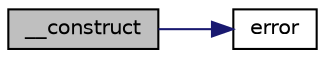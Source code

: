 digraph "__construct"
{
  edge [fontname="Helvetica",fontsize="10",labelfontname="Helvetica",labelfontsize="10"];
  node [fontname="Helvetica",fontsize="10",shape=record];
  rankdir="LR";
  Node5 [label="__construct",height=0.2,width=0.4,color="black", fillcolor="grey75", style="filled", fontcolor="black"];
  Node5 -> Node6 [color="midnightblue",fontsize="10",style="solid",fontname="Helvetica"];
  Node6 [label="error",height=0.2,width=0.4,color="black", fillcolor="white", style="filled",URL="$class_my_sql_conection.html#a43b8d30b879d4f09ceb059b02af2bc02"];
}
